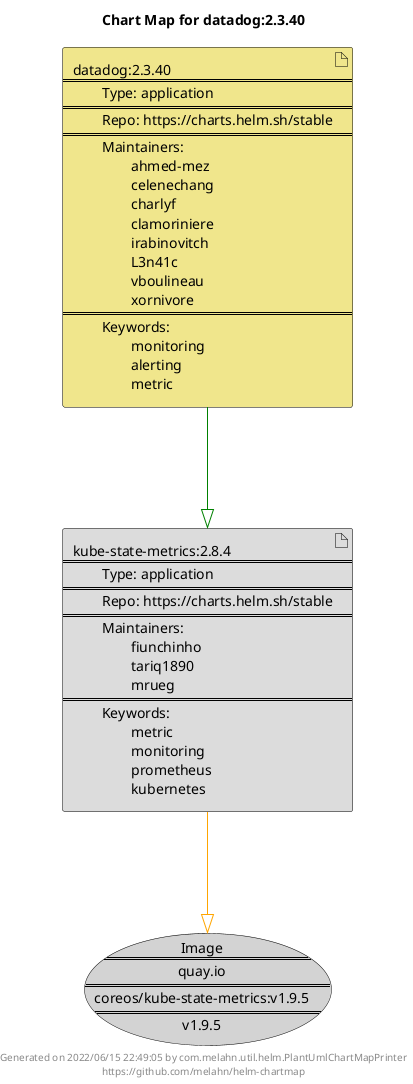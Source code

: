 @startuml
skinparam linetype ortho
skinparam backgroundColor white
skinparam usecaseBorderColor black
skinparam usecaseArrowColor LightSlateGray
skinparam artifactBorderColor black
skinparam artifactArrowColor LightSlateGray

title Chart Map for datadog:2.3.40

'There are 2 referenced Helm Charts
artifact "kube-state-metrics:2.8.4\n====\n\tType: application\n====\n\tRepo: https://charts.helm.sh/stable\n====\n\tMaintainers: \n\t\tfiunchinho\n\t\ttariq1890\n\t\tmrueg\n====\n\tKeywords: \n\t\tmetric\n\t\tmonitoring\n\t\tprometheus\n\t\tkubernetes" as kube_state_metrics_2_8_4 #Gainsboro
artifact "datadog:2.3.40\n====\n\tType: application\n====\n\tRepo: https://charts.helm.sh/stable\n====\n\tMaintainers: \n\t\tahmed-mez\n\t\tcelenechang\n\t\tcharlyf\n\t\tclamoriniere\n\t\tirabinovitch\n\t\tL3n41c\n\t\tvboulineau\n\t\txornivore\n====\n\tKeywords: \n\t\tmonitoring\n\t\talerting\n\t\tmetric" as datadog_2_3_40 #Khaki

'There is one referenced Docker Image
usecase "Image\n====\nquay.io\n====\ncoreos/kube-state-metrics:v1.9.5\n====\nv1.9.5" as quay_io_coreos_kube_state_metrics_v1_9_5 #LightGrey

'Chart Dependencies
datadog_2_3_40--[#green]-|>kube_state_metrics_2_8_4
kube_state_metrics_2_8_4--[#orange]-|>quay_io_coreos_kube_state_metrics_v1_9_5

center footer Generated on 2022/06/15 22:49:05 by com.melahn.util.helm.PlantUmlChartMapPrinter\nhttps://github.com/melahn/helm-chartmap
@enduml

